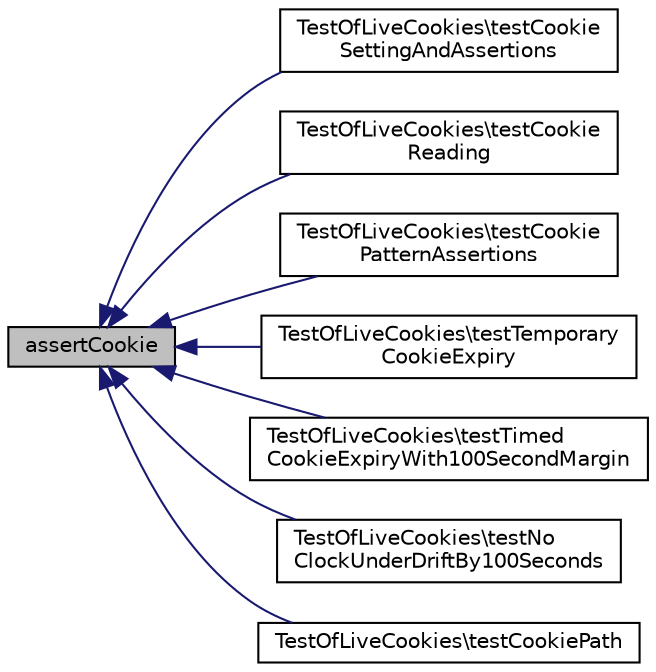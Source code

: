 digraph "assertCookie"
{
  edge [fontname="Helvetica",fontsize="10",labelfontname="Helvetica",labelfontsize="10"];
  node [fontname="Helvetica",fontsize="10",shape=record];
  rankdir="LR";
  Node1 [label="assertCookie",height=0.2,width=0.4,color="black", fillcolor="grey75", style="filled" fontcolor="black"];
  Node1 -> Node2 [dir="back",color="midnightblue",fontsize="10",style="solid",fontname="Helvetica"];
  Node2 [label="TestOfLiveCookies\\testCookie\lSettingAndAssertions",height=0.2,width=0.4,color="black", fillcolor="white", style="filled",URL="$class_test_of_live_cookies.html#a8ce7e06a54c6ca83cddacd3587e25427"];
  Node1 -> Node3 [dir="back",color="midnightblue",fontsize="10",style="solid",fontname="Helvetica"];
  Node3 [label="TestOfLiveCookies\\testCookie\lReading",height=0.2,width=0.4,color="black", fillcolor="white", style="filled",URL="$class_test_of_live_cookies.html#ab1cf6d1d40446997d473791bef8487e5"];
  Node1 -> Node4 [dir="back",color="midnightblue",fontsize="10",style="solid",fontname="Helvetica"];
  Node4 [label="TestOfLiveCookies\\testCookie\lPatternAssertions",height=0.2,width=0.4,color="black", fillcolor="white", style="filled",URL="$class_test_of_live_cookies.html#a6137d0ab9bab0c2461dc307a1e0d0fa7"];
  Node1 -> Node5 [dir="back",color="midnightblue",fontsize="10",style="solid",fontname="Helvetica"];
  Node5 [label="TestOfLiveCookies\\testTemporary\lCookieExpiry",height=0.2,width=0.4,color="black", fillcolor="white", style="filled",URL="$class_test_of_live_cookies.html#ae52f1ca49f6ad37916789e37ac0f9dd7"];
  Node1 -> Node6 [dir="back",color="midnightblue",fontsize="10",style="solid",fontname="Helvetica"];
  Node6 [label="TestOfLiveCookies\\testTimed\lCookieExpiryWith100SecondMargin",height=0.2,width=0.4,color="black", fillcolor="white", style="filled",URL="$class_test_of_live_cookies.html#a76824fac4338d47e5ab585190fddd310"];
  Node1 -> Node7 [dir="back",color="midnightblue",fontsize="10",style="solid",fontname="Helvetica"];
  Node7 [label="TestOfLiveCookies\\testNo\lClockUnderDriftBy100Seconds",height=0.2,width=0.4,color="black", fillcolor="white", style="filled",URL="$class_test_of_live_cookies.html#a2595c904a63785aa06a2e590f3d15955"];
  Node1 -> Node8 [dir="back",color="midnightblue",fontsize="10",style="solid",fontname="Helvetica"];
  Node8 [label="TestOfLiveCookies\\testCookiePath",height=0.2,width=0.4,color="black", fillcolor="white", style="filled",URL="$class_test_of_live_cookies.html#a33363f3974de0c69fe8e41c9b1ae14d8"];
}
